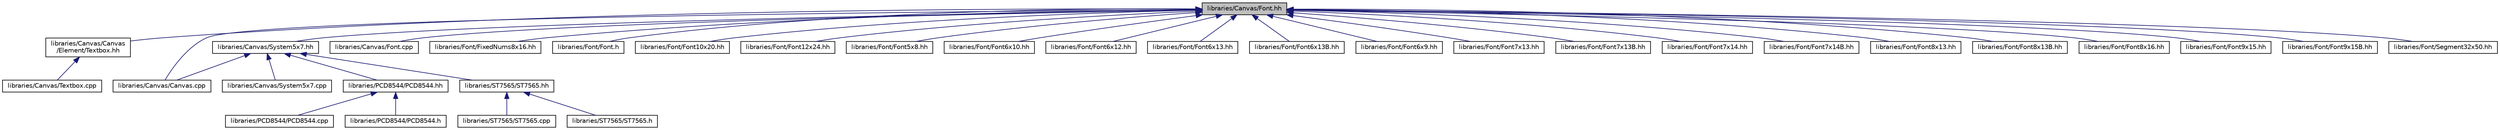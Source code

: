 digraph "libraries/Canvas/Font.hh"
{
  edge [fontname="Helvetica",fontsize="10",labelfontname="Helvetica",labelfontsize="10"];
  node [fontname="Helvetica",fontsize="10",shape=record];
  Node1 [label="libraries/Canvas/Font.hh",height=0.2,width=0.4,color="black", fillcolor="grey75", style="filled", fontcolor="black"];
  Node1 -> Node2 [dir="back",color="midnightblue",fontsize="10",style="solid",fontname="Helvetica"];
  Node2 [label="libraries/Canvas/Canvas\l/Element/Textbox.hh",height=0.2,width=0.4,color="black", fillcolor="white", style="filled",URL="$d4/dd5/Textbox_8hh.html"];
  Node2 -> Node3 [dir="back",color="midnightblue",fontsize="10",style="solid",fontname="Helvetica"];
  Node3 [label="libraries/Canvas/Textbox.cpp",height=0.2,width=0.4,color="black", fillcolor="white", style="filled",URL="$db/d4d/Textbox_8cpp.html"];
  Node1 -> Node4 [dir="back",color="midnightblue",fontsize="10",style="solid",fontname="Helvetica"];
  Node4 [label="libraries/Canvas/Canvas.cpp",height=0.2,width=0.4,color="black", fillcolor="white", style="filled",URL="$dc/d2f/Canvas_8cpp.html"];
  Node1 -> Node5 [dir="back",color="midnightblue",fontsize="10",style="solid",fontname="Helvetica"];
  Node5 [label="libraries/Canvas/System5x7.hh",height=0.2,width=0.4,color="black", fillcolor="white", style="filled",URL="$d9/ddc/System5x7_8hh.html"];
  Node5 -> Node4 [dir="back",color="midnightblue",fontsize="10",style="solid",fontname="Helvetica"];
  Node5 -> Node6 [dir="back",color="midnightblue",fontsize="10",style="solid",fontname="Helvetica"];
  Node6 [label="libraries/Canvas/System5x7.cpp",height=0.2,width=0.4,color="black", fillcolor="white", style="filled",URL="$d2/d20/System5x7_8cpp.html"];
  Node5 -> Node7 [dir="back",color="midnightblue",fontsize="10",style="solid",fontname="Helvetica"];
  Node7 [label="libraries/PCD8544/PCD8544.hh",height=0.2,width=0.4,color="black", fillcolor="white", style="filled",URL="$de/d84/PCD8544_8hh.html"];
  Node7 -> Node8 [dir="back",color="midnightblue",fontsize="10",style="solid",fontname="Helvetica"];
  Node8 [label="libraries/PCD8544/PCD8544.cpp",height=0.2,width=0.4,color="black", fillcolor="white", style="filled",URL="$d9/d06/PCD8544_8cpp.html"];
  Node7 -> Node9 [dir="back",color="midnightblue",fontsize="10",style="solid",fontname="Helvetica"];
  Node9 [label="libraries/PCD8544/PCD8544.h",height=0.2,width=0.4,color="black", fillcolor="white", style="filled",URL="$d0/ddd/PCD8544_8h.html"];
  Node5 -> Node10 [dir="back",color="midnightblue",fontsize="10",style="solid",fontname="Helvetica"];
  Node10 [label="libraries/ST7565/ST7565.hh",height=0.2,width=0.4,color="black", fillcolor="white", style="filled",URL="$d7/da9/ST7565_8hh.html"];
  Node10 -> Node11 [dir="back",color="midnightblue",fontsize="10",style="solid",fontname="Helvetica"];
  Node11 [label="libraries/ST7565/ST7565.cpp",height=0.2,width=0.4,color="black", fillcolor="white", style="filled",URL="$db/dfe/ST7565_8cpp.html"];
  Node10 -> Node12 [dir="back",color="midnightblue",fontsize="10",style="solid",fontname="Helvetica"];
  Node12 [label="libraries/ST7565/ST7565.h",height=0.2,width=0.4,color="black", fillcolor="white", style="filled",URL="$da/dd1/ST7565_8h.html"];
  Node1 -> Node13 [dir="back",color="midnightblue",fontsize="10",style="solid",fontname="Helvetica"];
  Node13 [label="libraries/Canvas/Font.cpp",height=0.2,width=0.4,color="black", fillcolor="white", style="filled",URL="$d8/d0c/Font_8cpp.html"];
  Node1 -> Node14 [dir="back",color="midnightblue",fontsize="10",style="solid",fontname="Helvetica"];
  Node14 [label="libraries/Font/FixedNums8x16.hh",height=0.2,width=0.4,color="black", fillcolor="white", style="filled",URL="$db/deb/FixedNums8x16_8hh.html"];
  Node1 -> Node15 [dir="back",color="midnightblue",fontsize="10",style="solid",fontname="Helvetica"];
  Node15 [label="libraries/Font/Font.h",height=0.2,width=0.4,color="black", fillcolor="white", style="filled",URL="$d8/dd1/Font_8h.html"];
  Node1 -> Node16 [dir="back",color="midnightblue",fontsize="10",style="solid",fontname="Helvetica"];
  Node16 [label="libraries/Font/Font10x20.hh",height=0.2,width=0.4,color="black", fillcolor="white", style="filled",URL="$d7/df0/Font10x20_8hh.html"];
  Node1 -> Node17 [dir="back",color="midnightblue",fontsize="10",style="solid",fontname="Helvetica"];
  Node17 [label="libraries/Font/Font12x24.hh",height=0.2,width=0.4,color="black", fillcolor="white", style="filled",URL="$d4/d94/Font12x24_8hh.html"];
  Node1 -> Node18 [dir="back",color="midnightblue",fontsize="10",style="solid",fontname="Helvetica"];
  Node18 [label="libraries/Font/Font5x8.hh",height=0.2,width=0.4,color="black", fillcolor="white", style="filled",URL="$d9/d8c/Font5x8_8hh.html"];
  Node1 -> Node19 [dir="back",color="midnightblue",fontsize="10",style="solid",fontname="Helvetica"];
  Node19 [label="libraries/Font/Font6x10.hh",height=0.2,width=0.4,color="black", fillcolor="white", style="filled",URL="$d4/d16/Font6x10_8hh.html"];
  Node1 -> Node20 [dir="back",color="midnightblue",fontsize="10",style="solid",fontname="Helvetica"];
  Node20 [label="libraries/Font/Font6x12.hh",height=0.2,width=0.4,color="black", fillcolor="white", style="filled",URL="$dd/d33/Font6x12_8hh.html"];
  Node1 -> Node21 [dir="back",color="midnightblue",fontsize="10",style="solid",fontname="Helvetica"];
  Node21 [label="libraries/Font/Font6x13.hh",height=0.2,width=0.4,color="black", fillcolor="white", style="filled",URL="$dd/dff/Font6x13_8hh.html"];
  Node1 -> Node22 [dir="back",color="midnightblue",fontsize="10",style="solid",fontname="Helvetica"];
  Node22 [label="libraries/Font/Font6x13B.hh",height=0.2,width=0.4,color="black", fillcolor="white", style="filled",URL="$d5/dbe/Font6x13B_8hh.html"];
  Node1 -> Node23 [dir="back",color="midnightblue",fontsize="10",style="solid",fontname="Helvetica"];
  Node23 [label="libraries/Font/Font6x9.hh",height=0.2,width=0.4,color="black", fillcolor="white", style="filled",URL="$d2/d85/Font6x9_8hh.html"];
  Node1 -> Node24 [dir="back",color="midnightblue",fontsize="10",style="solid",fontname="Helvetica"];
  Node24 [label="libraries/Font/Font7x13.hh",height=0.2,width=0.4,color="black", fillcolor="white", style="filled",URL="$d0/d43/Font7x13_8hh.html"];
  Node1 -> Node25 [dir="back",color="midnightblue",fontsize="10",style="solid",fontname="Helvetica"];
  Node25 [label="libraries/Font/Font7x13B.hh",height=0.2,width=0.4,color="black", fillcolor="white", style="filled",URL="$da/d32/Font7x13B_8hh.html"];
  Node1 -> Node26 [dir="back",color="midnightblue",fontsize="10",style="solid",fontname="Helvetica"];
  Node26 [label="libraries/Font/Font7x14.hh",height=0.2,width=0.4,color="black", fillcolor="white", style="filled",URL="$da/dc8/Font7x14_8hh.html"];
  Node1 -> Node27 [dir="back",color="midnightblue",fontsize="10",style="solid",fontname="Helvetica"];
  Node27 [label="libraries/Font/Font7x14B.hh",height=0.2,width=0.4,color="black", fillcolor="white", style="filled",URL="$d8/dae/Font7x14B_8hh.html"];
  Node1 -> Node28 [dir="back",color="midnightblue",fontsize="10",style="solid",fontname="Helvetica"];
  Node28 [label="libraries/Font/Font8x13.hh",height=0.2,width=0.4,color="black", fillcolor="white", style="filled",URL="$d1/d4a/Font8x13_8hh.html"];
  Node1 -> Node29 [dir="back",color="midnightblue",fontsize="10",style="solid",fontname="Helvetica"];
  Node29 [label="libraries/Font/Font8x13B.hh",height=0.2,width=0.4,color="black", fillcolor="white", style="filled",URL="$d9/d47/Font8x13B_8hh.html"];
  Node1 -> Node30 [dir="back",color="midnightblue",fontsize="10",style="solid",fontname="Helvetica"];
  Node30 [label="libraries/Font/Font8x16.hh",height=0.2,width=0.4,color="black", fillcolor="white", style="filled",URL="$d5/d8e/Font8x16_8hh.html"];
  Node1 -> Node31 [dir="back",color="midnightblue",fontsize="10",style="solid",fontname="Helvetica"];
  Node31 [label="libraries/Font/Font9x15.hh",height=0.2,width=0.4,color="black", fillcolor="white", style="filled",URL="$de/d86/Font9x15_8hh.html"];
  Node1 -> Node32 [dir="back",color="midnightblue",fontsize="10",style="solid",fontname="Helvetica"];
  Node32 [label="libraries/Font/Font9x15B.hh",height=0.2,width=0.4,color="black", fillcolor="white", style="filled",URL="$dc/d71/Font9x15B_8hh.html"];
  Node1 -> Node33 [dir="back",color="midnightblue",fontsize="10",style="solid",fontname="Helvetica"];
  Node33 [label="libraries/Font/Segment32x50.hh",height=0.2,width=0.4,color="black", fillcolor="white", style="filled",URL="$dc/d92/Segment32x50_8hh.html"];
}
